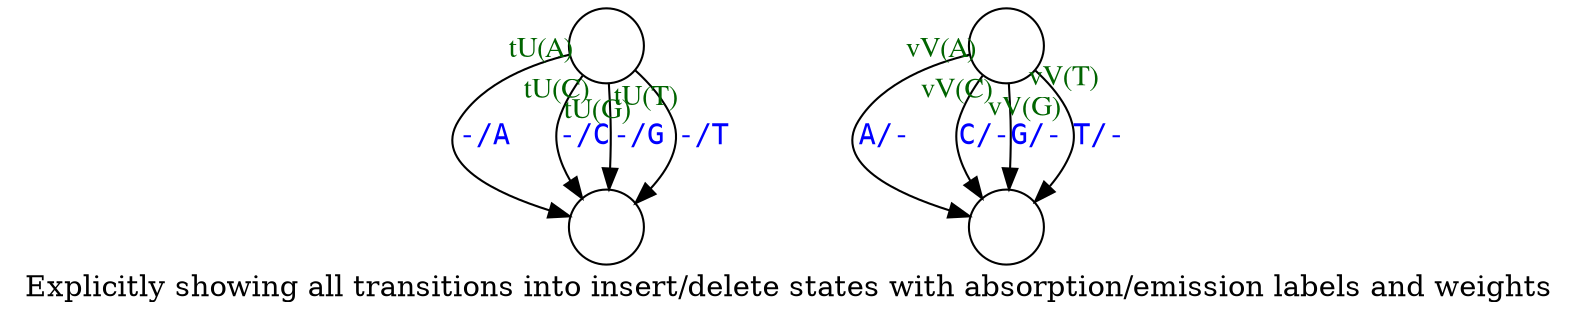 digraph G {

    S [label="", shape=circle];

    I [label="", shape=circle];

    X [label="", shape=circle];

    D [label="", shape=circle];

S->I [label="-/A" taillabel="tU(A)" labeldistance=1.4 fontcolor="blue" labelfontcolor="black" fontname="Courier" labelfontname="Times" labelfontcolor="darkgreen"];
S->I [label="-/C" taillabel="tU(C)" labeldistance=1.4 fontcolor="blue" labelfontcolor="black" fontname="Courier" labelfontname="Times" labelfontcolor="darkgreen"];
S->I [label="-/G" taillabel="tU(G)" labeldistance=1.4 fontcolor="blue" labelfontcolor="black" fontname="Courier" labelfontname="Times" labelfontcolor="darkgreen"];
S->I [label="-/T" taillabel="tU(T)" labeldistance=1.4 fontcolor="blue" labelfontcolor="black" fontname="Courier" labelfontname="Times" labelfontcolor="darkgreen"];

X->D [label="A/-" taillabel="vV(A)" labeldistance=1.4 fontcolor="blue" labelfontcolor="black" fontname="Courier" labelfontname="Times" labelfontcolor="darkgreen"];
X->D [label="C/-" taillabel="vV(C)" labeldistance=1.4 fontcolor="blue" labelfontcolor="black" fontname="Courier" labelfontname="Times" labelfontcolor="darkgreen"];
X->D [label="G/-" taillabel="vV(G)" labelangle=30 labeldistance=1.4 fontcolor="blue" labelfontcolor="black" fontname="Courier" labelfontname="Times" labelfontcolor="darkgreen"];
X->D [label="T/-" taillabel="vV(T)" labelangle=30 labeldistance=1.4 fontcolor="blue" labelfontcolor="black" fontname="Courier" labelfontname="Times" labelfontcolor="darkgreen"];

    label="Explicitly showing all transitions into insert/delete states with absorption/emission labels and weights";
}
